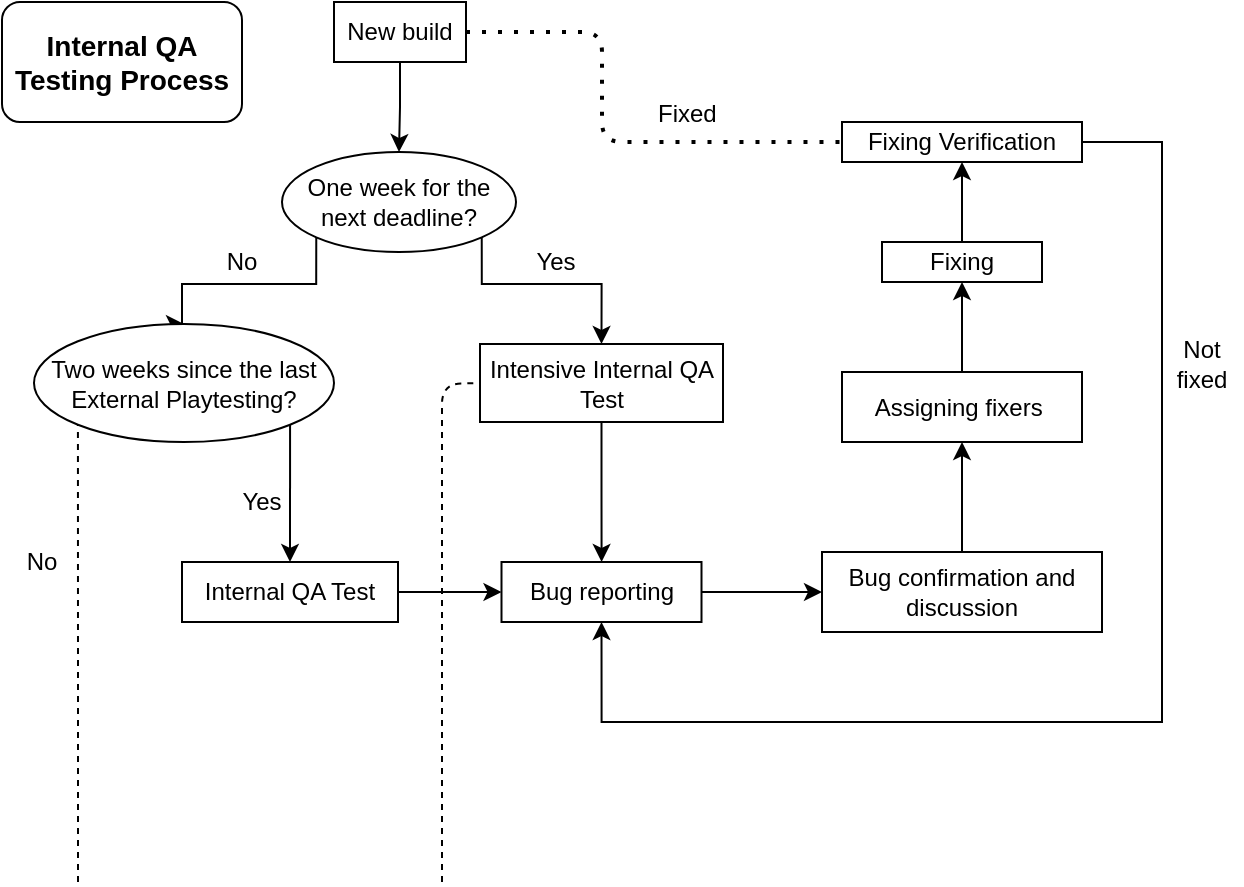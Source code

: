 <mxfile version="14.4.3" type="device"><diagram id="uq6or2-wydmSGPbTyh0R" name="Page-1"><mxGraphModel dx="868" dy="510" grid="1" gridSize="10" guides="1" tooltips="1" connect="1" arrows="1" fold="1" page="1" pageScale="1" pageWidth="827" pageHeight="1169" math="0" shadow="0"><root><mxCell id="0"/><mxCell id="1" parent="0"/><mxCell id="dfWt3qV_KgzM12eeSqGI-4" style="edgeStyle=orthogonalEdgeStyle;rounded=0;orthogonalLoop=1;jettySize=auto;html=1;exitX=0.5;exitY=1;exitDx=0;exitDy=0;entryX=0.5;entryY=0;entryDx=0;entryDy=0;" edge="1" parent="1" source="dfWt3qV_KgzM12eeSqGI-1" target="dfWt3qV_KgzM12eeSqGI-3"><mxGeometry relative="1" as="geometry"/></mxCell><mxCell id="dfWt3qV_KgzM12eeSqGI-1" value="New build" style="rounded=0;whiteSpace=wrap;html=1;" vertex="1" parent="1"><mxGeometry x="206" y="40" width="66" height="30" as="geometry"/></mxCell><mxCell id="dfWt3qV_KgzM12eeSqGI-2" value="&lt;font style=&quot;font-size: 14px&quot;&gt;&lt;b&gt;Internal QA Testing Process&lt;/b&gt;&lt;/font&gt;" style="rounded=1;whiteSpace=wrap;html=1;" vertex="1" parent="1"><mxGeometry x="40" y="40" width="120" height="60" as="geometry"/></mxCell><mxCell id="dfWt3qV_KgzM12eeSqGI-7" style="edgeStyle=orthogonalEdgeStyle;rounded=0;orthogonalLoop=1;jettySize=auto;html=1;exitX=0;exitY=1;exitDx=0;exitDy=0;entryX=0.5;entryY=0;entryDx=0;entryDy=0;" edge="1" parent="1" source="dfWt3qV_KgzM12eeSqGI-3" target="dfWt3qV_KgzM12eeSqGI-13"><mxGeometry relative="1" as="geometry"><mxPoint x="138.5" y="201" as="targetPoint"/><Array as="points"><mxPoint x="197" y="181"/><mxPoint x="130" y="181"/></Array></mxGeometry></mxCell><mxCell id="dfWt3qV_KgzM12eeSqGI-8" style="edgeStyle=orthogonalEdgeStyle;rounded=0;orthogonalLoop=1;jettySize=auto;html=1;exitX=1;exitY=1;exitDx=0;exitDy=0;entryX=0.5;entryY=0;entryDx=0;entryDy=0;" edge="1" parent="1" source="dfWt3qV_KgzM12eeSqGI-3" target="dfWt3qV_KgzM12eeSqGI-6"><mxGeometry relative="1" as="geometry"><Array as="points"><mxPoint x="280" y="181"/><mxPoint x="339" y="181"/></Array></mxGeometry></mxCell><mxCell id="dfWt3qV_KgzM12eeSqGI-3" value="One week for the next deadline?" style="ellipse;whiteSpace=wrap;html=1;" vertex="1" parent="1"><mxGeometry x="180" y="115" width="117" height="50" as="geometry"/></mxCell><mxCell id="dfWt3qV_KgzM12eeSqGI-21" value="" style="edgeStyle=orthogonalEdgeStyle;rounded=0;orthogonalLoop=1;jettySize=auto;html=1;" edge="1" parent="1" source="dfWt3qV_KgzM12eeSqGI-6" target="dfWt3qV_KgzM12eeSqGI-19"><mxGeometry relative="1" as="geometry"/></mxCell><mxCell id="dfWt3qV_KgzM12eeSqGI-6" value="Intensive Internal QA Test" style="rounded=0;whiteSpace=wrap;html=1;" vertex="1" parent="1"><mxGeometry x="279" y="211" width="121.5" height="39" as="geometry"/></mxCell><mxCell id="dfWt3qV_KgzM12eeSqGI-9" value="Yes" style="text;html=1;strokeColor=none;fillColor=none;align=center;verticalAlign=middle;whiteSpace=wrap;rounded=0;" vertex="1" parent="1"><mxGeometry x="297" y="160" width="40" height="20" as="geometry"/></mxCell><mxCell id="dfWt3qV_KgzM12eeSqGI-10" value="No" style="text;html=1;strokeColor=none;fillColor=none;align=center;verticalAlign=middle;whiteSpace=wrap;rounded=0;" vertex="1" parent="1"><mxGeometry x="140" y="160" width="40" height="20" as="geometry"/></mxCell><mxCell id="dfWt3qV_KgzM12eeSqGI-17" style="edgeStyle=orthogonalEdgeStyle;rounded=0;orthogonalLoop=1;jettySize=auto;html=1;exitX=1;exitY=1;exitDx=0;exitDy=0;entryX=0.5;entryY=0;entryDx=0;entryDy=0;" edge="1" parent="1" source="dfWt3qV_KgzM12eeSqGI-13" target="dfWt3qV_KgzM12eeSqGI-14"><mxGeometry relative="1" as="geometry"/></mxCell><mxCell id="dfWt3qV_KgzM12eeSqGI-13" value="Two weeks since the last External Playtesting?" style="ellipse;whiteSpace=wrap;html=1;" vertex="1" parent="1"><mxGeometry x="56" y="201" width="150" height="59" as="geometry"/></mxCell><mxCell id="dfWt3qV_KgzM12eeSqGI-20" value="" style="edgeStyle=orthogonalEdgeStyle;rounded=0;orthogonalLoop=1;jettySize=auto;html=1;" edge="1" parent="1" source="dfWt3qV_KgzM12eeSqGI-14" target="dfWt3qV_KgzM12eeSqGI-19"><mxGeometry relative="1" as="geometry"/></mxCell><mxCell id="dfWt3qV_KgzM12eeSqGI-14" value="Internal QA Test" style="rounded=0;whiteSpace=wrap;html=1;" vertex="1" parent="1"><mxGeometry x="130" y="320" width="108" height="30" as="geometry"/></mxCell><mxCell id="dfWt3qV_KgzM12eeSqGI-15" value="" style="endArrow=none;dashed=1;html=1;entryX=0;entryY=1;entryDx=0;entryDy=0;" edge="1" parent="1" target="dfWt3qV_KgzM12eeSqGI-13"><mxGeometry width="50" height="50" relative="1" as="geometry"><mxPoint x="78" y="480" as="sourcePoint"/><mxPoint x="450" y="300" as="targetPoint"/><Array as="points"><mxPoint x="78" y="420"/><mxPoint x="78" y="370"/></Array></mxGeometry></mxCell><mxCell id="dfWt3qV_KgzM12eeSqGI-16" value="No" style="text;html=1;strokeColor=none;fillColor=none;align=center;verticalAlign=middle;whiteSpace=wrap;rounded=0;" vertex="1" parent="1"><mxGeometry x="40" y="310" width="40" height="20" as="geometry"/></mxCell><mxCell id="dfWt3qV_KgzM12eeSqGI-18" value="Yes" style="text;html=1;strokeColor=none;fillColor=none;align=center;verticalAlign=middle;whiteSpace=wrap;rounded=0;" vertex="1" parent="1"><mxGeometry x="150" y="280" width="40" height="20" as="geometry"/></mxCell><mxCell id="dfWt3qV_KgzM12eeSqGI-23" value="" style="edgeStyle=orthogonalEdgeStyle;rounded=0;orthogonalLoop=1;jettySize=auto;html=1;" edge="1" parent="1" source="dfWt3qV_KgzM12eeSqGI-19" target="dfWt3qV_KgzM12eeSqGI-22"><mxGeometry relative="1" as="geometry"/></mxCell><mxCell id="dfWt3qV_KgzM12eeSqGI-19" value="Bug reporting" style="rounded=0;whiteSpace=wrap;html=1;" vertex="1" parent="1"><mxGeometry x="289.75" y="320" width="100" height="30" as="geometry"/></mxCell><mxCell id="dfWt3qV_KgzM12eeSqGI-25" value="" style="edgeStyle=orthogonalEdgeStyle;rounded=0;orthogonalLoop=1;jettySize=auto;html=1;" edge="1" parent="1" source="dfWt3qV_KgzM12eeSqGI-22" target="dfWt3qV_KgzM12eeSqGI-24"><mxGeometry relative="1" as="geometry"/></mxCell><mxCell id="dfWt3qV_KgzM12eeSqGI-22" value="Bug confirmation and discussion" style="rounded=0;whiteSpace=wrap;html=1;" vertex="1" parent="1"><mxGeometry x="450" y="315" width="140" height="40" as="geometry"/></mxCell><mxCell id="dfWt3qV_KgzM12eeSqGI-28" value="" style="edgeStyle=orthogonalEdgeStyle;rounded=0;orthogonalLoop=1;jettySize=auto;html=1;" edge="1" parent="1" source="dfWt3qV_KgzM12eeSqGI-24" target="dfWt3qV_KgzM12eeSqGI-27"><mxGeometry relative="1" as="geometry"/></mxCell><mxCell id="dfWt3qV_KgzM12eeSqGI-24" value="Assigning fixers&amp;nbsp;" style="whiteSpace=wrap;html=1;rounded=0;" vertex="1" parent="1"><mxGeometry x="460" y="225" width="120" height="35" as="geometry"/></mxCell><mxCell id="dfWt3qV_KgzM12eeSqGI-26" value="" style="endArrow=none;dashed=1;html=1;entryX=0;entryY=0.5;entryDx=0;entryDy=0;" edge="1" parent="1" target="dfWt3qV_KgzM12eeSqGI-6"><mxGeometry width="50" height="50" relative="1" as="geometry"><mxPoint x="260" y="480" as="sourcePoint"/><mxPoint x="450" y="420" as="targetPoint"/><Array as="points"><mxPoint x="260" y="231"/></Array></mxGeometry></mxCell><mxCell id="dfWt3qV_KgzM12eeSqGI-30" value="" style="edgeStyle=orthogonalEdgeStyle;rounded=0;orthogonalLoop=1;jettySize=auto;html=1;" edge="1" parent="1" source="dfWt3qV_KgzM12eeSqGI-27" target="dfWt3qV_KgzM12eeSqGI-29"><mxGeometry relative="1" as="geometry"/></mxCell><mxCell id="dfWt3qV_KgzM12eeSqGI-27" value="Fixing" style="whiteSpace=wrap;html=1;rounded=0;" vertex="1" parent="1"><mxGeometry x="480" y="160" width="80" height="20" as="geometry"/></mxCell><mxCell id="dfWt3qV_KgzM12eeSqGI-31" style="edgeStyle=orthogonalEdgeStyle;rounded=0;orthogonalLoop=1;jettySize=auto;html=1;exitX=1;exitY=0.5;exitDx=0;exitDy=0;entryX=0.5;entryY=1;entryDx=0;entryDy=0;" edge="1" parent="1" source="dfWt3qV_KgzM12eeSqGI-29" target="dfWt3qV_KgzM12eeSqGI-19"><mxGeometry relative="1" as="geometry"><Array as="points"><mxPoint x="620" y="110"/><mxPoint x="620" y="400"/><mxPoint x="340" y="400"/></Array></mxGeometry></mxCell><mxCell id="dfWt3qV_KgzM12eeSqGI-29" value="Fixing Verification" style="whiteSpace=wrap;html=1;rounded=0;" vertex="1" parent="1"><mxGeometry x="460" y="100" width="120" height="20" as="geometry"/></mxCell><mxCell id="dfWt3qV_KgzM12eeSqGI-32" value="Not fixed" style="text;html=1;strokeColor=none;fillColor=none;align=center;verticalAlign=middle;whiteSpace=wrap;rounded=0;" vertex="1" parent="1"><mxGeometry x="620" y="201" width="40" height="39" as="geometry"/></mxCell><mxCell id="dfWt3qV_KgzM12eeSqGI-33" value="" style="endArrow=none;dashed=1;html=1;dashPattern=1 3;strokeWidth=2;entryX=0;entryY=0.5;entryDx=0;entryDy=0;exitX=1;exitY=0.5;exitDx=0;exitDy=0;" edge="1" parent="1" source="dfWt3qV_KgzM12eeSqGI-1" target="dfWt3qV_KgzM12eeSqGI-29"><mxGeometry width="50" height="50" relative="1" as="geometry"><mxPoint x="290" y="240" as="sourcePoint"/><mxPoint x="340" y="190" as="targetPoint"/><Array as="points"><mxPoint x="340" y="55"/><mxPoint x="340" y="110"/></Array></mxGeometry></mxCell><mxCell id="dfWt3qV_KgzM12eeSqGI-34" value="&amp;nbsp;Fixed" style="text;html=1;strokeColor=none;fillColor=none;align=center;verticalAlign=middle;whiteSpace=wrap;rounded=0;" vertex="1" parent="1"><mxGeometry x="360.5" y="76" width="40" height="39" as="geometry"/></mxCell></root></mxGraphModel></diagram></mxfile>